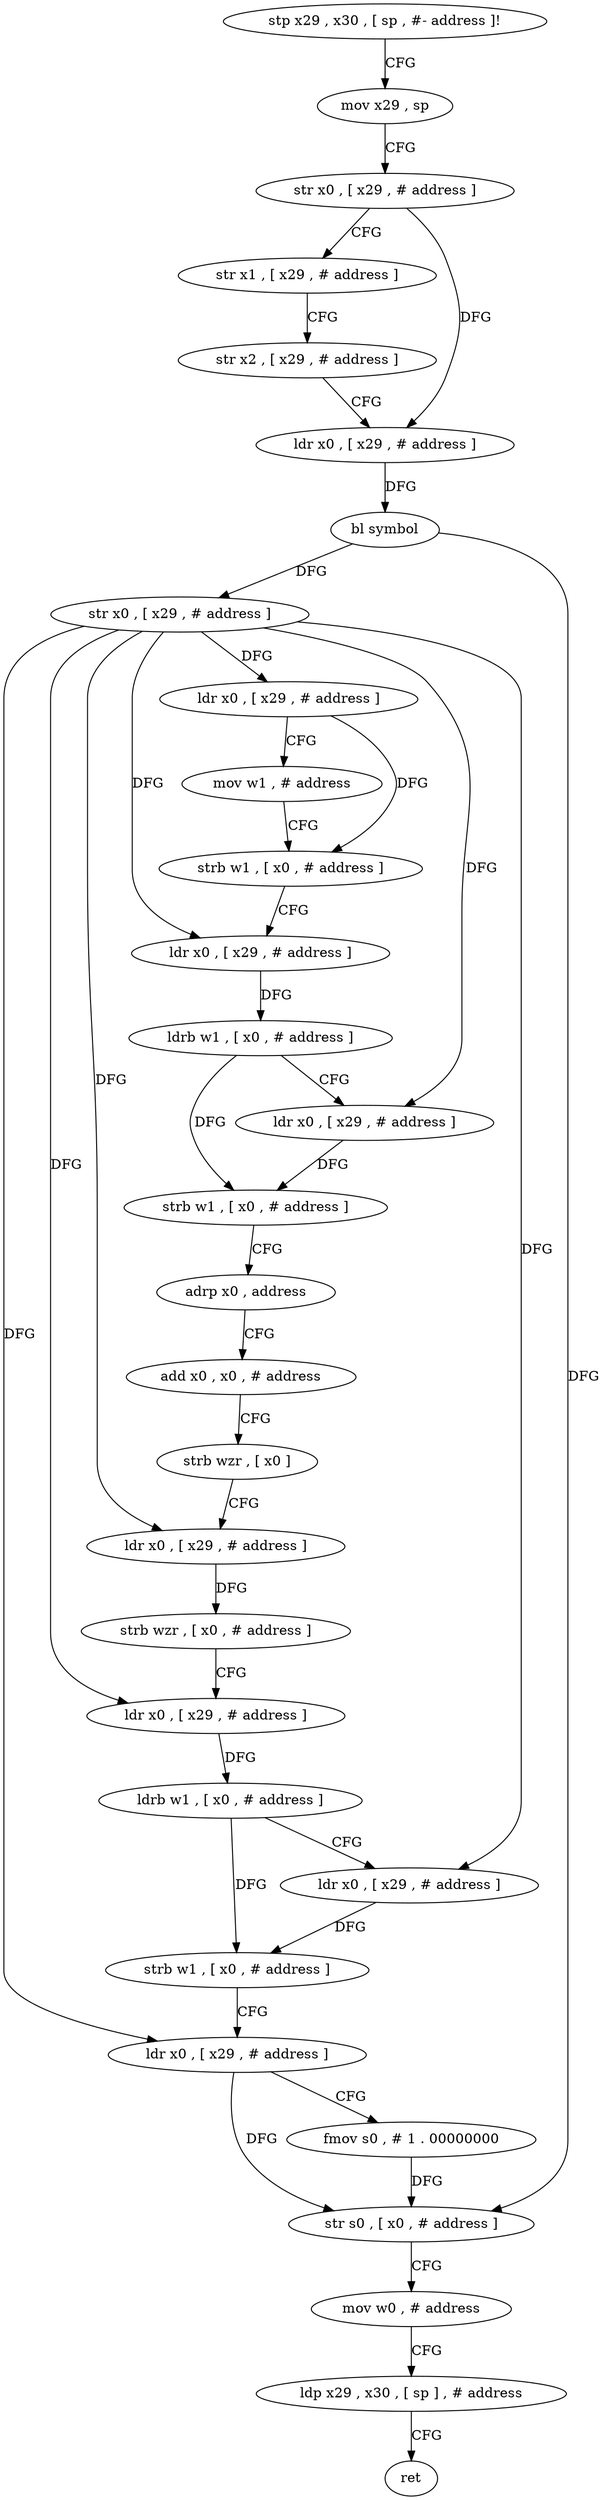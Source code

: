 digraph "func" {
"4264780" [label = "stp x29 , x30 , [ sp , #- address ]!" ]
"4264784" [label = "mov x29 , sp" ]
"4264788" [label = "str x0 , [ x29 , # address ]" ]
"4264792" [label = "str x1 , [ x29 , # address ]" ]
"4264796" [label = "str x2 , [ x29 , # address ]" ]
"4264800" [label = "ldr x0 , [ x29 , # address ]" ]
"4264804" [label = "bl symbol" ]
"4264808" [label = "str x0 , [ x29 , # address ]" ]
"4264812" [label = "ldr x0 , [ x29 , # address ]" ]
"4264816" [label = "mov w1 , # address" ]
"4264820" [label = "strb w1 , [ x0 , # address ]" ]
"4264824" [label = "ldr x0 , [ x29 , # address ]" ]
"4264828" [label = "ldrb w1 , [ x0 , # address ]" ]
"4264832" [label = "ldr x0 , [ x29 , # address ]" ]
"4264836" [label = "strb w1 , [ x0 , # address ]" ]
"4264840" [label = "adrp x0 , address" ]
"4264844" [label = "add x0 , x0 , # address" ]
"4264848" [label = "strb wzr , [ x0 ]" ]
"4264852" [label = "ldr x0 , [ x29 , # address ]" ]
"4264856" [label = "strb wzr , [ x0 , # address ]" ]
"4264860" [label = "ldr x0 , [ x29 , # address ]" ]
"4264864" [label = "ldrb w1 , [ x0 , # address ]" ]
"4264868" [label = "ldr x0 , [ x29 , # address ]" ]
"4264872" [label = "strb w1 , [ x0 , # address ]" ]
"4264876" [label = "ldr x0 , [ x29 , # address ]" ]
"4264880" [label = "fmov s0 , # 1 . 00000000" ]
"4264884" [label = "str s0 , [ x0 , # address ]" ]
"4264888" [label = "mov w0 , # address" ]
"4264892" [label = "ldp x29 , x30 , [ sp ] , # address" ]
"4264896" [label = "ret" ]
"4264780" -> "4264784" [ label = "CFG" ]
"4264784" -> "4264788" [ label = "CFG" ]
"4264788" -> "4264792" [ label = "CFG" ]
"4264788" -> "4264800" [ label = "DFG" ]
"4264792" -> "4264796" [ label = "CFG" ]
"4264796" -> "4264800" [ label = "CFG" ]
"4264800" -> "4264804" [ label = "DFG" ]
"4264804" -> "4264808" [ label = "DFG" ]
"4264804" -> "4264884" [ label = "DFG" ]
"4264808" -> "4264812" [ label = "DFG" ]
"4264808" -> "4264824" [ label = "DFG" ]
"4264808" -> "4264832" [ label = "DFG" ]
"4264808" -> "4264852" [ label = "DFG" ]
"4264808" -> "4264860" [ label = "DFG" ]
"4264808" -> "4264868" [ label = "DFG" ]
"4264808" -> "4264876" [ label = "DFG" ]
"4264812" -> "4264816" [ label = "CFG" ]
"4264812" -> "4264820" [ label = "DFG" ]
"4264816" -> "4264820" [ label = "CFG" ]
"4264820" -> "4264824" [ label = "CFG" ]
"4264824" -> "4264828" [ label = "DFG" ]
"4264828" -> "4264832" [ label = "CFG" ]
"4264828" -> "4264836" [ label = "DFG" ]
"4264832" -> "4264836" [ label = "DFG" ]
"4264836" -> "4264840" [ label = "CFG" ]
"4264840" -> "4264844" [ label = "CFG" ]
"4264844" -> "4264848" [ label = "CFG" ]
"4264848" -> "4264852" [ label = "CFG" ]
"4264852" -> "4264856" [ label = "DFG" ]
"4264856" -> "4264860" [ label = "CFG" ]
"4264860" -> "4264864" [ label = "DFG" ]
"4264864" -> "4264868" [ label = "CFG" ]
"4264864" -> "4264872" [ label = "DFG" ]
"4264868" -> "4264872" [ label = "DFG" ]
"4264872" -> "4264876" [ label = "CFG" ]
"4264876" -> "4264880" [ label = "CFG" ]
"4264876" -> "4264884" [ label = "DFG" ]
"4264880" -> "4264884" [ label = "DFG" ]
"4264884" -> "4264888" [ label = "CFG" ]
"4264888" -> "4264892" [ label = "CFG" ]
"4264892" -> "4264896" [ label = "CFG" ]
}
